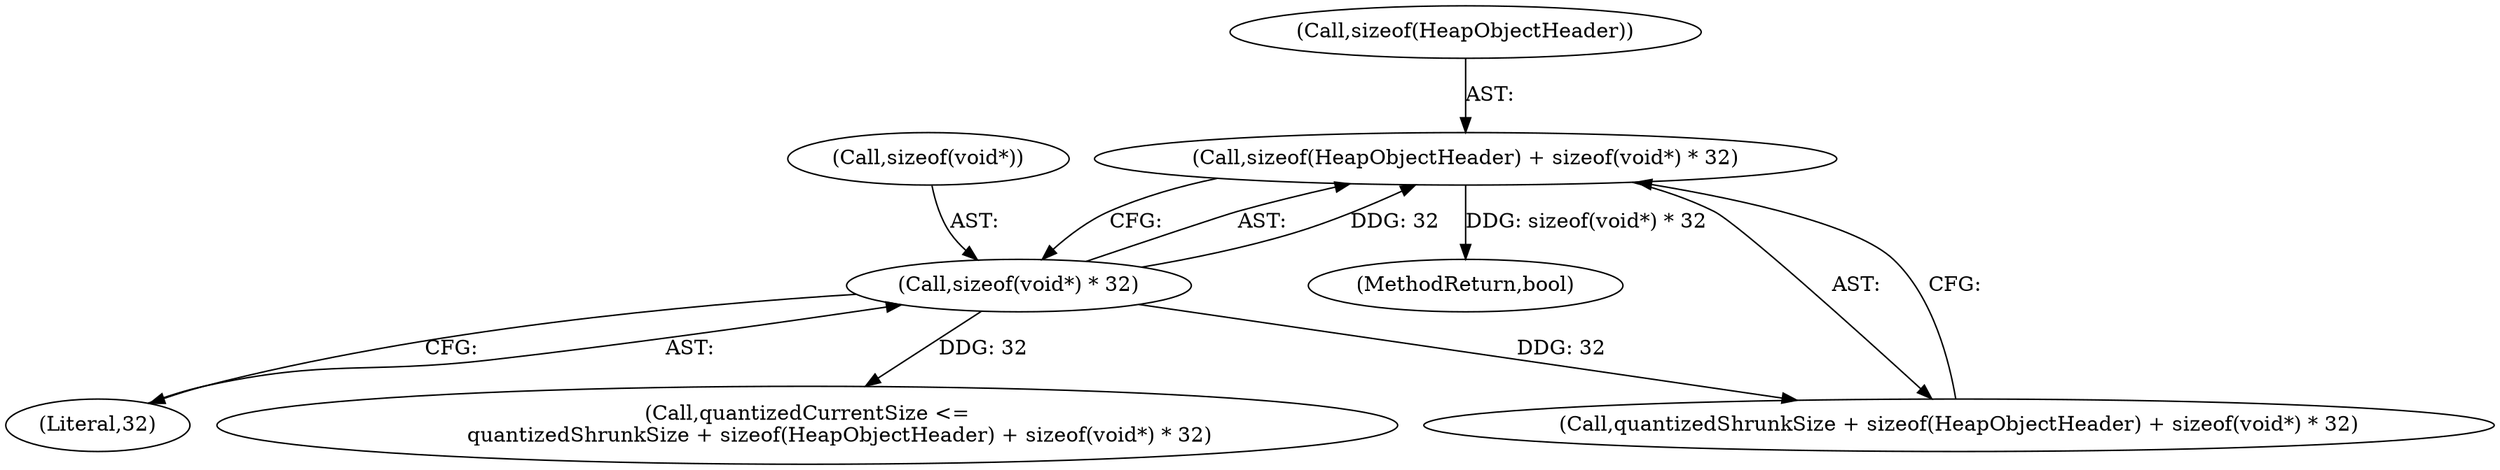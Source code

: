 digraph "0_Chrome_0749ec24fae74ec32d0567eef0e5ec43c84dbcb9_2@API" {
"1000162" [label="(Call,sizeof(HeapObjectHeader) + sizeof(void*) * 32)"];
"1000165" [label="(Call,sizeof(void*) * 32)"];
"1000162" [label="(Call,sizeof(HeapObjectHeader) + sizeof(void*) * 32)"];
"1000166" [label="(Call,sizeof(void*))"];
"1000186" [label="(MethodReturn,bool)"];
"1000160" [label="(Call,quantizedShrunkSize + sizeof(HeapObjectHeader) + sizeof(void*) * 32)"];
"1000168" [label="(Literal,32)"];
"1000158" [label="(Call,quantizedCurrentSize <=\n          quantizedShrunkSize + sizeof(HeapObjectHeader) + sizeof(void*) * 32)"];
"1000163" [label="(Call,sizeof(HeapObjectHeader))"];
"1000165" [label="(Call,sizeof(void*) * 32)"];
"1000162" -> "1000160"  [label="AST: "];
"1000162" -> "1000165"  [label="CFG: "];
"1000163" -> "1000162"  [label="AST: "];
"1000165" -> "1000162"  [label="AST: "];
"1000160" -> "1000162"  [label="CFG: "];
"1000162" -> "1000186"  [label="DDG: sizeof(void*) * 32"];
"1000165" -> "1000162"  [label="DDG: 32"];
"1000165" -> "1000168"  [label="CFG: "];
"1000166" -> "1000165"  [label="AST: "];
"1000168" -> "1000165"  [label="AST: "];
"1000165" -> "1000158"  [label="DDG: 32"];
"1000165" -> "1000160"  [label="DDG: 32"];
}

